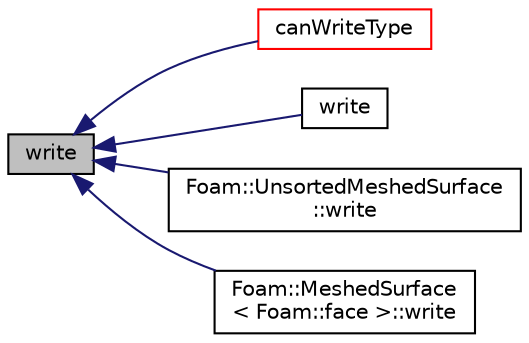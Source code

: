 digraph "write"
{
  bgcolor="transparent";
  edge [fontname="Helvetica",fontsize="10",labelfontname="Helvetica",labelfontsize="10"];
  node [fontname="Helvetica",fontsize="10",shape=record];
  rankdir="LR";
  Node134 [label="write",height=0.2,width=0.4,color="black", fillcolor="grey75", style="filled", fontcolor="black"];
  Node134 -> Node135 [dir="back",color="midnightblue",fontsize="10",style="solid",fontname="Helvetica"];
  Node135 [label="canWriteType",height=0.2,width=0.4,color="red",URL="$a30837.html#a97b4b9e1eceb26c001734f4bb5a75c33",tooltip="Can this file format type be written via MeshedSurfaceProxy? "];
  Node134 -> Node142 [dir="back",color="midnightblue",fontsize="10",style="solid",fontname="Helvetica"];
  Node142 [label="write",height=0.2,width=0.4,color="black",URL="$a30837.html#a01c3b83ec613ee5baee3f67a188e98b1",tooltip="Generic write routine. Chooses writer based on extension. "];
  Node134 -> Node143 [dir="back",color="midnightblue",fontsize="10",style="solid",fontname="Helvetica"];
  Node143 [label="Foam::UnsortedMeshedSurface\l::write",height=0.2,width=0.4,color="black",URL="$a30841.html#a03ad3ee4a132dfc225aebe1d58914ad9",tooltip="Write to database. "];
  Node134 -> Node144 [dir="back",color="midnightblue",fontsize="10",style="solid",fontname="Helvetica"];
  Node144 [label="Foam::MeshedSurface\l\< Foam::face \>::write",height=0.2,width=0.4,color="black",URL="$a30833.html#a03ad3ee4a132dfc225aebe1d58914ad9",tooltip="Write to database. "];
}

